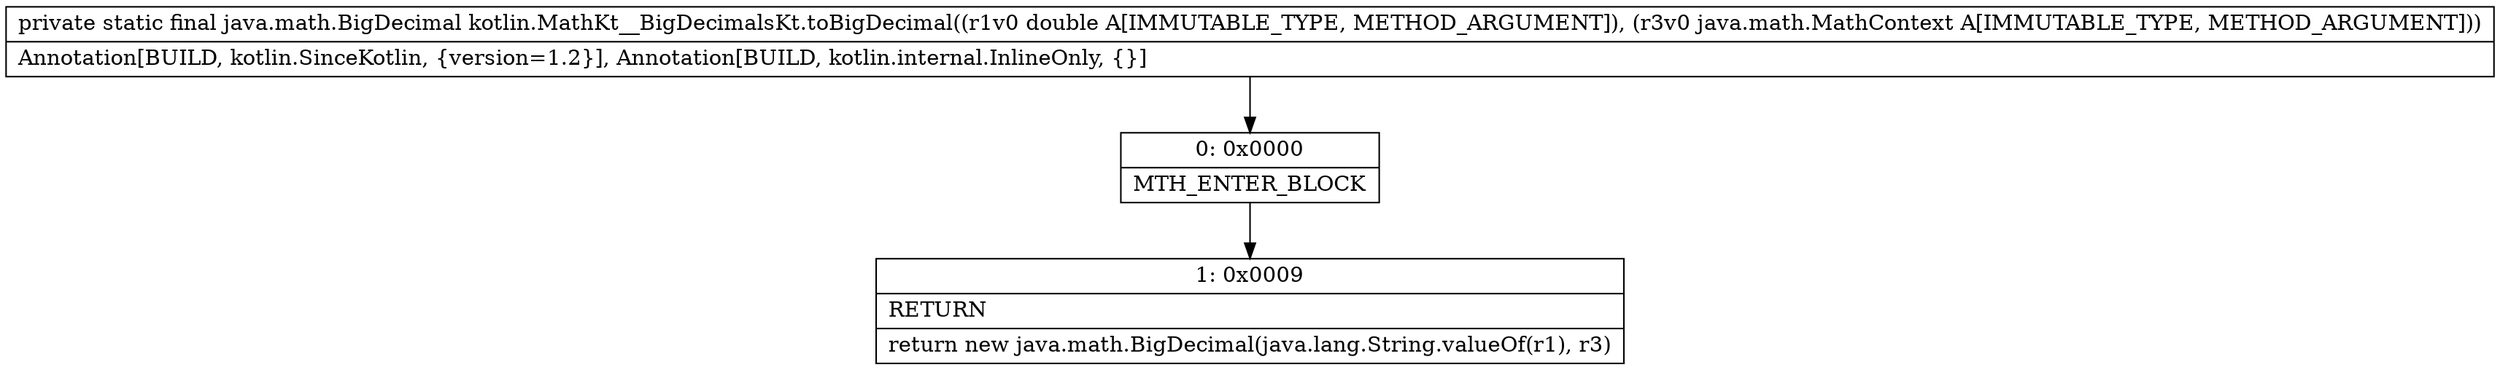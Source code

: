 digraph "CFG forkotlin.MathKt__BigDecimalsKt.toBigDecimal(DLjava\/math\/MathContext;)Ljava\/math\/BigDecimal;" {
Node_0 [shape=record,label="{0\:\ 0x0000|MTH_ENTER_BLOCK\l}"];
Node_1 [shape=record,label="{1\:\ 0x0009|RETURN\l|return new java.math.BigDecimal(java.lang.String.valueOf(r1), r3)\l}"];
MethodNode[shape=record,label="{private static final java.math.BigDecimal kotlin.MathKt__BigDecimalsKt.toBigDecimal((r1v0 double A[IMMUTABLE_TYPE, METHOD_ARGUMENT]), (r3v0 java.math.MathContext A[IMMUTABLE_TYPE, METHOD_ARGUMENT]))  | Annotation[BUILD, kotlin.SinceKotlin, \{version=1.2\}], Annotation[BUILD, kotlin.internal.InlineOnly, \{\}]\l}"];
MethodNode -> Node_0;
Node_0 -> Node_1;
}

